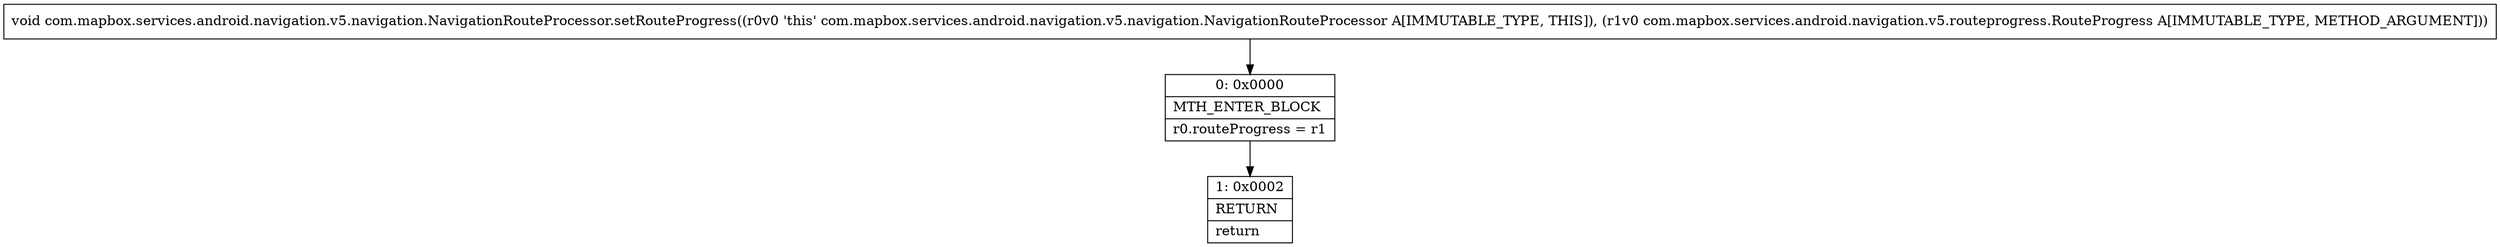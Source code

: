 digraph "CFG forcom.mapbox.services.android.navigation.v5.navigation.NavigationRouteProcessor.setRouteProgress(Lcom\/mapbox\/services\/android\/navigation\/v5\/routeprogress\/RouteProgress;)V" {
Node_0 [shape=record,label="{0\:\ 0x0000|MTH_ENTER_BLOCK\l|r0.routeProgress = r1\l}"];
Node_1 [shape=record,label="{1\:\ 0x0002|RETURN\l|return\l}"];
MethodNode[shape=record,label="{void com.mapbox.services.android.navigation.v5.navigation.NavigationRouteProcessor.setRouteProgress((r0v0 'this' com.mapbox.services.android.navigation.v5.navigation.NavigationRouteProcessor A[IMMUTABLE_TYPE, THIS]), (r1v0 com.mapbox.services.android.navigation.v5.routeprogress.RouteProgress A[IMMUTABLE_TYPE, METHOD_ARGUMENT])) }"];
MethodNode -> Node_0;
Node_0 -> Node_1;
}

